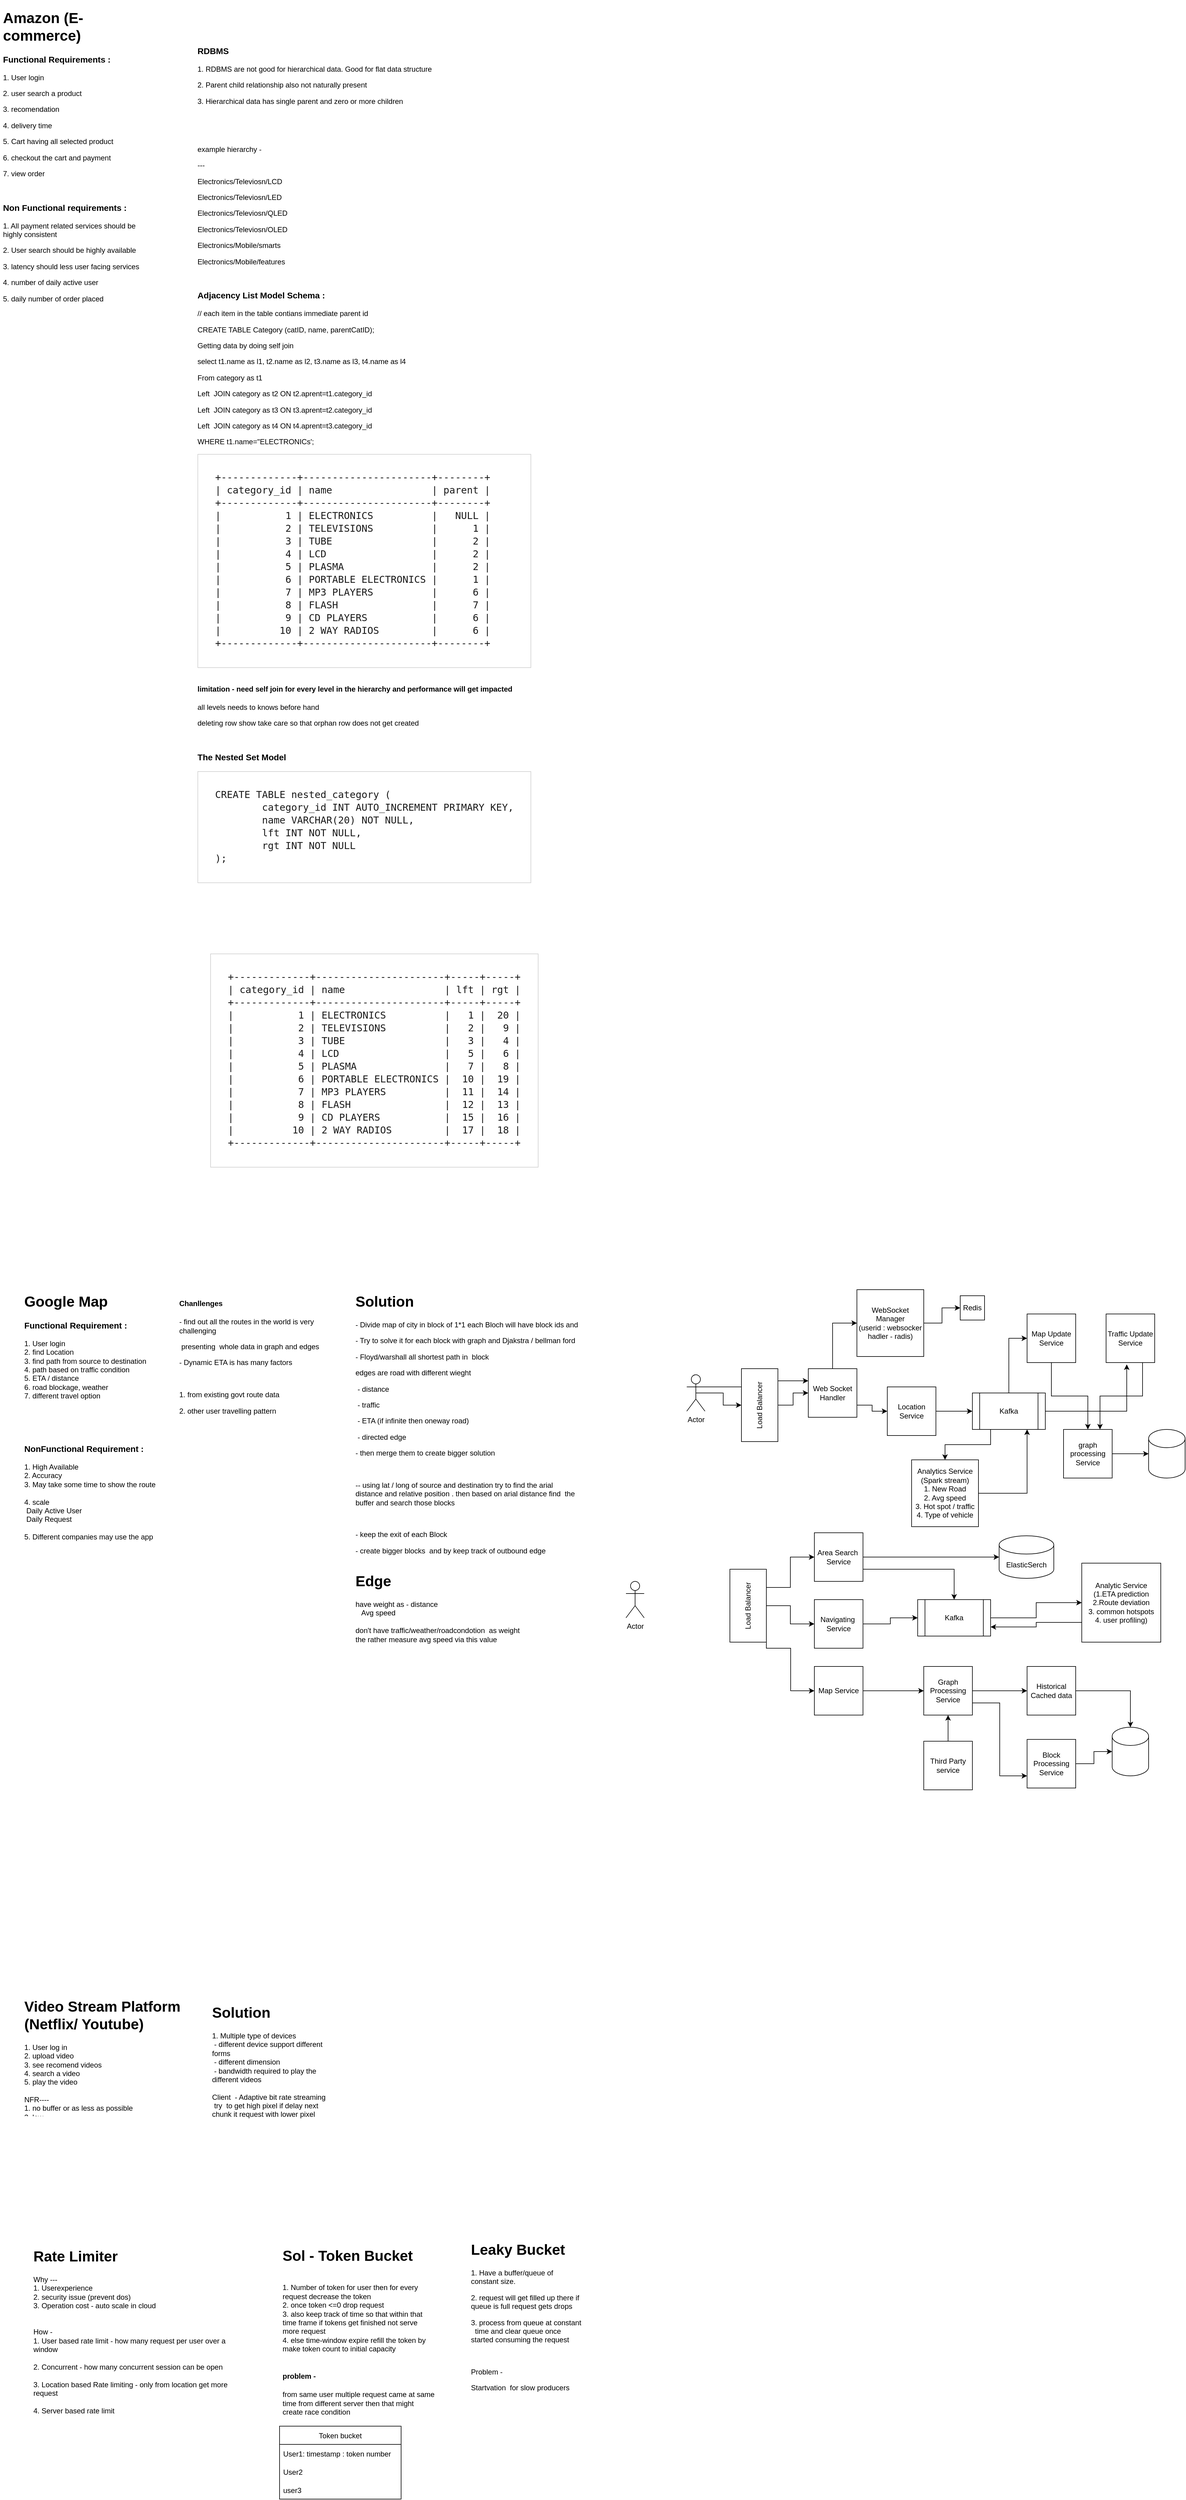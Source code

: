 <mxfile version="20.0.4" type="github">
  <diagram id="w3xWAHxM6hMif5GmvVi4" name="Page-1">
    <mxGraphModel dx="1483" dy="608" grid="1" gridSize="10" guides="1" tooltips="1" connect="1" arrows="1" fold="1" page="1" pageScale="1" pageWidth="827" pageHeight="1169" math="0" shadow="0">
      <root>
        <mxCell id="0" />
        <mxCell id="1" parent="0" />
        <mxCell id="VY6cc99BuFBR4iTMat-C-2" value="&lt;h1&gt;Amazon (E-commerce)&lt;/h1&gt;&lt;h3&gt;Functional Requirements :&amp;nbsp;&lt;/h3&gt;&lt;p&gt;1. User login&lt;/p&gt;&lt;p&gt;2. user search a product&lt;/p&gt;&lt;p&gt;3. recomendation&amp;nbsp;&lt;/p&gt;&lt;p&gt;4. delivery time&lt;/p&gt;&lt;p&gt;5. Cart having all selected product&lt;/p&gt;&lt;p&gt;6. checkout the cart and payment&lt;/p&gt;&lt;p&gt;7. view order&lt;/p&gt;&lt;p&gt;&lt;br&gt;&lt;/p&gt;&lt;h3&gt;Non Functional requirements :&lt;/h3&gt;&lt;p&gt;1. All payment related services should be highly consistent&lt;/p&gt;&lt;p&gt;2. User search should be highly available&lt;/p&gt;&lt;p&gt;3. latency should less user facing services&lt;/p&gt;&lt;p&gt;4. number of daily active user&lt;/p&gt;&lt;p&gt;5. daily number of order placed&amp;nbsp;&lt;/p&gt;" style="text;html=1;strokeColor=none;fillColor=none;spacing=5;spacingTop=-20;whiteSpace=wrap;overflow=hidden;rounded=0;" parent="1" vertex="1">
          <mxGeometry x="10" y="28" width="260" height="492" as="geometry" />
        </mxCell>
        <mxCell id="Yt1-9T4JXmfCghfN-qr9-30" value="&lt;h3&gt;RDBMS&lt;/h3&gt;&lt;p&gt;1. RDBMS are not good for hierarchical data. Good for flat data structure&lt;/p&gt;&lt;p&gt;2. Parent child relationship also not naturally present&amp;nbsp;&lt;/p&gt;&lt;p&gt;3. Hierarchical data has single parent and zero or more children&lt;/p&gt;&lt;p&gt;&lt;br&gt;&lt;/p&gt;&lt;p&gt;&lt;br&gt;&lt;/p&gt;&lt;p&gt;example hierarchy -&lt;/p&gt;&lt;p&gt;---&lt;/p&gt;&lt;p&gt;&lt;span style=&quot;&quot;&gt;	Electronics/Televiosn/LCD&lt;/span&gt;&lt;br&gt;&lt;/p&gt;&lt;p&gt;&lt;span style=&quot;&quot;&gt;Electronics/Televiosn/LED&lt;/span&gt;&lt;span style=&quot;&quot;&gt;&lt;br&gt;&lt;/span&gt;&lt;/p&gt;&lt;p&gt;&lt;span style=&quot;&quot;&gt;Electronics/Televiosn/QLED&lt;/span&gt;&lt;span style=&quot;&quot;&gt;&lt;br&gt;&lt;/span&gt;&lt;/p&gt;&lt;p&gt;Electronics/Televiosn/OLED&lt;span style=&quot;&quot;&gt;&lt;br&gt;&lt;/span&gt;&lt;/p&gt;&lt;p&gt;Electronics/Mobile/smarts&lt;/p&gt;&lt;p&gt;Electronics/Mobile/features&lt;/p&gt;&lt;p&gt;&lt;br&gt;&lt;/p&gt;&lt;h3&gt;Adjacency List Model Schema :&amp;nbsp;&lt;/h3&gt;&lt;p&gt;// each item in the table contians immediate parent id&lt;/p&gt;&lt;p&gt;CREATE TABLE Category (catID, name, parentCatID);&lt;/p&gt;&lt;p&gt;Getting data by doing self join&lt;/p&gt;&lt;p&gt;select t1.name as l1, t2.name as l2, t3.name as l3, t4.name as l4&lt;/p&gt;&lt;p&gt;From category as t1&lt;/p&gt;&lt;p&gt;Left &amp;nbsp;JOIN category as t2 ON t2.aprent=t1.category_id&lt;/p&gt;&lt;p&gt;Left &amp;nbsp;JOIN category as t3 ON t3.aprent=t2.category_id&lt;br&gt;&lt;/p&gt;&lt;p&gt;Left &amp;nbsp;JOIN category as t4 ON t4.aprent=t3.category_id&lt;br&gt;&lt;/p&gt;&lt;p&gt;WHERE t1.name=&quot;ELECTRONICs&#39;;&lt;/p&gt;&lt;pre style=&quot;font-size: 16px; box-sizing: inherit; font-family: Inconsolata, monospace; border: 1px solid rgb(209, 209, 209); line-height: 1.312; margin-top: 0px; margin-bottom: 1.75em; max-width: 100%; overflow: auto; padding: 1.75em; overflow-wrap: break-word; color: rgb(26, 26, 26); font-variant-ligatures: normal; orphans: 2; widows: 2; background-color: rgb(255, 255, 255); text-decoration-thickness: initial;&quot; class=&quot;samplecode&quot;&gt;+-------------+----------------------+--------+&lt;br&gt;| category_id | name                 | parent |&lt;br&gt;+-------------+----------------------+--------+&lt;br&gt;|           1 | ELECTRONICS          |   NULL |&lt;br&gt;|           2 | TELEVISIONS          |      1 |&lt;br&gt;|           3 | TUBE                 |      2 |&lt;br&gt;|           4 | LCD                  |      2 |&lt;br&gt;|           5 | PLASMA               |      2 |&lt;br&gt;|           6 | PORTABLE ELECTRONICS |      1 |&lt;br&gt;|           7 | MP3 PLAYERS          |      6 |&lt;br&gt;|           8 | FLASH                |      7 |&lt;br&gt;|           9 | CD PLAYERS           |      6 |&lt;br&gt;|          10 | 2 WAY RADIOS         |      6 |&lt;br&gt;+-------------+----------------------+--------+&lt;/pre&gt;&lt;h4&gt;limitation - need self join for every level in the hierarchy and performance will get impacted&lt;/h4&gt;&lt;p&gt;all levels needs to knows before hand&lt;/p&gt;&lt;p&gt;deleting row show take care so that orphan row does not get created&lt;/p&gt;&lt;p&gt;&lt;br&gt;&lt;/p&gt;&lt;h3&gt;The Nested Set Model&amp;nbsp;&lt;/h3&gt;&lt;pre style=&quot;font-size: 16px; box-sizing: inherit; font-family: Inconsolata, monospace; border: 1px solid rgb(209, 209, 209); line-height: 1.312; margin-top: 0px; margin-bottom: 1.75em; max-width: 100%; overflow: auto; padding: 1.75em; overflow-wrap: break-word; color: rgb(26, 26, 26); font-variant-ligatures: normal; orphans: 2; widows: 2; background-color: rgb(255, 255, 255); text-decoration-thickness: initial;&quot; class=&quot;samplecode&quot;&gt;CREATE TABLE nested_category (&lt;br&gt;        category_id INT AUTO_INCREMENT PRIMARY KEY,&lt;br&gt;        name VARCHAR(20) NOT NULL,&lt;br&gt;        lft INT NOT NULL,&lt;br&gt;        rgt INT NOT NULL&lt;br&gt;);&lt;/pre&gt;&lt;p&gt;&lt;br&gt;&lt;/p&gt;&lt;p&gt;&lt;br&gt;&lt;/p&gt;&lt;p&gt;&lt;span style=&quot;&quot;&gt;&lt;br&gt;&lt;/span&gt;&lt;/p&gt;&lt;p&gt;&lt;span style=&quot;&quot;&gt;&lt;br&gt;&lt;/span&gt;&lt;/p&gt;" style="text;html=1;strokeColor=none;fillColor=none;spacing=5;spacingTop=-20;whiteSpace=wrap;overflow=hidden;rounded=0;" vertex="1" parent="1">
          <mxGeometry x="330" y="90" width="686" height="1850" as="geometry" />
        </mxCell>
        <mxCell id="Yt1-9T4JXmfCghfN-qr9-44" value="" style="shape=image;verticalLabelPosition=bottom;labelBackgroundColor=default;verticalAlign=top;aspect=fixed;imageAspect=0;image=http://mikehillyer.com/media//nested_numbered.png;" vertex="1" parent="1">
          <mxGeometry x="370" y="1450" width="520" height="157" as="geometry" />
        </mxCell>
        <mxCell id="Yt1-9T4JXmfCghfN-qr9-45" value="&lt;pre style=&quot;font-size: 16px; font-style: normal; font-variant-caps: normal; font-weight: 400; letter-spacing: normal; text-align: start; text-indent: 0px; text-transform: none; word-spacing: 0px; -webkit-text-stroke-width: 0px; text-decoration: none; box-sizing: inherit; font-family: Inconsolata, monospace; border: 1px solid rgb(209, 209, 209); line-height: 1.312; margin: 0px 0px 1.75em; max-width: 100%; overflow: auto; padding: 1.75em; overflow-wrap: break-word; color: rgb(26, 26, 26); font-variant-ligatures: normal; orphans: 2; widows: 2; background-color: rgb(255, 255, 255); text-decoration-thickness: initial;&quot; class=&quot;samplecode&quot;&gt;+-------------+----------------------+-----+-----+&#xa;| category_id | name                 | lft | rgt |&#xa;+-------------+----------------------+-----+-----+&#xa;|           1 | ELECTRONICS          |   1 |  20 |&#xa;|           2 | TELEVISIONS          |   2 |   9 |&#xa;|           3 | TUBE                 |   3 |   4 |&#xa;|           4 | LCD                  |   5 |   6 |&#xa;|           5 | PLASMA               |   7 |   8 |&#xa;|           6 | PORTABLE ELECTRONICS |  10 |  19 |&#xa;|           7 | MP3 PLAYERS          |  11 |  14 |&#xa;|           8 | FLASH                |  12 |  13 |&#xa;|           9 | CD PLAYERS           |  15 |  16 |&#xa;|          10 | 2 WAY RADIOS         |  17 |  18 |&#xa;+-------------+----------------------+-----+-----+&lt;/pre&gt;" style="text;whiteSpace=wrap;html=1;" vertex="1" parent="1">
          <mxGeometry x="354" y="1580" width="560" height="420" as="geometry" />
        </mxCell>
        <mxCell id="Yt1-9T4JXmfCghfN-qr9-46" value="&lt;h1&gt;Google Map&lt;/h1&gt;&lt;h3&gt;Functional Requirement :&amp;nbsp;&lt;/h3&gt;&lt;div&gt;1. User login&lt;/div&gt;&lt;div&gt;2. find Location&lt;/div&gt;&lt;div&gt;3. find path from source to destination&lt;/div&gt;&lt;div&gt;4. path based on traffic condition&lt;/div&gt;&lt;div&gt;5. ETA / distance&lt;/div&gt;&lt;div&gt;6. road blockage, weather&lt;/div&gt;&lt;div&gt;7. different travel option&lt;/div&gt;&lt;div&gt;&lt;br&gt;&lt;/div&gt;&lt;div&gt;&lt;br&gt;&lt;/div&gt;&lt;div&gt;&lt;br&gt;&lt;/div&gt;&lt;div&gt;&lt;br&gt;&lt;/div&gt;&lt;h3&gt;NonFunctional Requirement :&amp;nbsp;&lt;/h3&gt;&lt;div&gt;1. High Available&lt;/div&gt;&lt;div&gt;2. Accuracy&amp;nbsp;&lt;/div&gt;&lt;div&gt;3. May take some time to show the route&lt;/div&gt;&lt;div&gt;&lt;br&gt;&lt;/div&gt;&lt;div&gt;4. scale&lt;/div&gt;&lt;div&gt;	&lt;span style=&quot;white-space: pre;&quot;&gt;&lt;span style=&quot;white-space: pre;&quot;&gt;	&lt;/span&gt;Daily&lt;/span&gt;&amp;nbsp;Active User&lt;br&gt;&lt;/div&gt;&lt;div&gt;&lt;span style=&quot;white-space: pre;&quot;&gt;&lt;span style=&quot;white-space: pre;&quot;&gt;	&lt;/span&gt;Daily Request&lt;/span&gt;&lt;/div&gt;&lt;div&gt;&lt;span style=&quot;white-space: pre;&quot;&gt;&lt;br&gt;&lt;/span&gt;&lt;/div&gt;&lt;div&gt;&lt;span style=&quot;white-space: pre;&quot;&gt;5. Different companies may use the app&lt;/span&gt;&lt;/div&gt;&lt;div&gt;&lt;span style=&quot;white-space: pre;&quot;&gt;&lt;br&gt;&lt;/span&gt;&lt;/div&gt;&lt;div&gt;&lt;br&gt;&lt;/div&gt;&lt;div&gt;&lt;br&gt;&lt;/div&gt;" style="text;html=1;strokeColor=none;fillColor=none;spacing=5;spacingTop=-20;whiteSpace=wrap;overflow=hidden;rounded=0;" vertex="1" parent="1">
          <mxGeometry x="45" y="2140" width="235" height="500" as="geometry" />
        </mxCell>
        <mxCell id="Yt1-9T4JXmfCghfN-qr9-47" value="&lt;h4&gt;Chanllenges&lt;/h4&gt;&lt;p&gt;- find out all the routes in the world is very challenging&lt;/p&gt;&lt;p&gt;&amp;nbsp;presenting &amp;nbsp;whole data in graph and edges&lt;/p&gt;&lt;p&gt;- Dynamic ETA is has many factors&lt;/p&gt;&lt;p&gt;&lt;br&gt;&lt;/p&gt;&lt;p&gt;1. from existing govt route data&lt;/p&gt;&lt;p&gt;2. other user travelling pattern&lt;/p&gt;" style="text;html=1;strokeColor=none;fillColor=none;spacing=5;spacingTop=-20;whiteSpace=wrap;overflow=hidden;rounded=0;" vertex="1" parent="1">
          <mxGeometry x="300" y="2150" width="240" height="230" as="geometry" />
        </mxCell>
        <mxCell id="Yt1-9T4JXmfCghfN-qr9-48" value="&lt;h1&gt;Solution&amp;nbsp;&lt;/h1&gt;&lt;p&gt;- Divide map of city in block of 1*1 each Bloch will have block ids and&amp;nbsp;&lt;/p&gt;&lt;p&gt;- Try to solve it for each block with graph and Djakstra / bellman ford&lt;/p&gt;&lt;p&gt;- Floyd/warshall all shortest path in &amp;nbsp;block&amp;nbsp;&lt;/p&gt;&lt;p&gt;edges are road with different wieght&lt;/p&gt;&lt;p&gt;&lt;span style=&quot;white-space: pre;&quot;&gt;	- distance&lt;/span&gt;&lt;br&gt;&lt;/p&gt;&lt;p&gt;&lt;span style=&quot;white-space: pre;&quot;&gt;&lt;span style=&quot;white-space: pre;&quot;&gt;&lt;span style=&quot;white-space: pre;&quot;&gt;	- traffic&lt;/span&gt;&lt;/span&gt;&lt;/span&gt;&lt;/p&gt;&lt;p&gt;&lt;span style=&quot;white-space: pre;&quot;&gt;	- ETA (if infinite then oneway road)&lt;/span&gt;&lt;/p&gt;&lt;p&gt;&lt;span style=&quot;white-space: pre;&quot;&gt;&lt;span style=&quot;white-space: pre;&quot;&gt;	- directed edge&lt;/span&gt;	&lt;/span&gt;&lt;span style=&quot;white-space: pre;&quot;&gt;	&lt;/span&gt;&lt;/p&gt;&lt;p&gt;- then merge them to create bigger solution&amp;nbsp;&lt;/p&gt;&lt;p&gt;&lt;br&gt;&lt;/p&gt;&lt;p&gt;-- using lat / long of source and destination try to find the arial distance and relative position . then based on arial distance find &amp;nbsp;the buffer and search those blocks&lt;/p&gt;&lt;p&gt;&lt;br&gt;&lt;/p&gt;&lt;p&gt;- keep the exit of each Block&lt;/p&gt;&lt;p&gt;- create bigger blocks &amp;nbsp;and by keep track of outbound edge&lt;/p&gt;&lt;p&gt;&lt;br&gt;&lt;/p&gt;&lt;p&gt;&lt;br&gt;&lt;/p&gt;&lt;p&gt;&lt;br&gt;&lt;/p&gt;" style="text;html=1;strokeColor=none;fillColor=none;spacing=5;spacingTop=-20;whiteSpace=wrap;overflow=hidden;rounded=0;" vertex="1" parent="1">
          <mxGeometry x="590" y="2140" width="380" height="500" as="geometry" />
        </mxCell>
        <mxCell id="Yt1-9T4JXmfCghfN-qr9-56" value="&lt;h1&gt;Edge&lt;/h1&gt;&lt;div&gt;have weight as - distance&lt;/div&gt;&lt;div&gt;&lt;span style=&quot;white-space: pre;&quot;&gt;	&lt;span style=&quot;white-space: pre;&quot;&gt;	&lt;span style=&quot;white-space: pre;&quot;&gt;	Avg speed&lt;/span&gt;&lt;/span&gt;&lt;/span&gt;&lt;br&gt;&lt;/div&gt;&lt;div&gt;&lt;span style=&quot;white-space: pre;&quot;&gt;&lt;span style=&quot;white-space: pre;&quot;&gt;&lt;span style=&quot;white-space: pre;&quot;&gt;&lt;br&gt;&lt;/span&gt;&lt;/span&gt;&lt;/span&gt;&lt;/div&gt;&lt;div&gt;&lt;span style=&quot;white-space: pre;&quot;&gt;don&#39;t have traffic/weather/roadcondotion  as weight&amp;nbsp;&lt;/span&gt;&lt;/div&gt;&lt;div&gt;&lt;span style=&quot;white-space: pre;&quot;&gt;the rather measure avg speed via this value&lt;/span&gt;&lt;/div&gt;&lt;div&gt;&lt;span style=&quot;white-space: pre;&quot;&gt;&lt;br&gt;&lt;/span&gt;&lt;/div&gt;&lt;div&gt;&lt;span style=&quot;white-space: pre;&quot;&gt;&lt;br&gt;&lt;/span&gt;&lt;/div&gt;" style="text;html=1;strokeColor=none;fillColor=none;spacing=5;spacingTop=-20;whiteSpace=wrap;overflow=hidden;rounded=0;" vertex="1" parent="1">
          <mxGeometry x="590" y="2600" width="310" height="160" as="geometry" />
        </mxCell>
        <mxCell id="Yt1-9T4JXmfCghfN-qr9-60" style="edgeStyle=orthogonalEdgeStyle;rounded=0;orthogonalLoop=1;jettySize=auto;html=1;exitX=0.5;exitY=0.5;exitDx=0;exitDy=0;exitPerimeter=0;" edge="1" parent="1" source="Yt1-9T4JXmfCghfN-qr9-57" target="Yt1-9T4JXmfCghfN-qr9-58">
          <mxGeometry relative="1" as="geometry" />
        </mxCell>
        <mxCell id="Yt1-9T4JXmfCghfN-qr9-62" style="edgeStyle=orthogonalEdgeStyle;rounded=0;orthogonalLoop=1;jettySize=auto;html=1;exitX=1;exitY=0.333;exitDx=0;exitDy=0;exitPerimeter=0;entryX=0;entryY=0.25;entryDx=0;entryDy=0;" edge="1" parent="1" source="Yt1-9T4JXmfCghfN-qr9-57" target="Yt1-9T4JXmfCghfN-qr9-59">
          <mxGeometry relative="1" as="geometry" />
        </mxCell>
        <mxCell id="Yt1-9T4JXmfCghfN-qr9-57" value="Actor" style="shape=umlActor;verticalLabelPosition=bottom;verticalAlign=top;html=1;outlineConnect=0;" vertex="1" parent="1">
          <mxGeometry x="1140" y="2280" width="30" height="60" as="geometry" />
        </mxCell>
        <mxCell id="Yt1-9T4JXmfCghfN-qr9-61" style="edgeStyle=orthogonalEdgeStyle;rounded=0;orthogonalLoop=1;jettySize=auto;html=1;exitX=0.5;exitY=1;exitDx=0;exitDy=0;" edge="1" parent="1" source="Yt1-9T4JXmfCghfN-qr9-58" target="Yt1-9T4JXmfCghfN-qr9-59">
          <mxGeometry relative="1" as="geometry" />
        </mxCell>
        <mxCell id="Yt1-9T4JXmfCghfN-qr9-58" value="Load Balancer" style="rounded=0;whiteSpace=wrap;html=1;rotation=-90;" vertex="1" parent="1">
          <mxGeometry x="1200" y="2300" width="120" height="60" as="geometry" />
        </mxCell>
        <mxCell id="Yt1-9T4JXmfCghfN-qr9-65" style="edgeStyle=orthogonalEdgeStyle;rounded=0;orthogonalLoop=1;jettySize=auto;html=1;exitX=0.5;exitY=0;exitDx=0;exitDy=0;entryX=0;entryY=0.5;entryDx=0;entryDy=0;" edge="1" parent="1" source="Yt1-9T4JXmfCghfN-qr9-59" target="Yt1-9T4JXmfCghfN-qr9-63">
          <mxGeometry relative="1" as="geometry" />
        </mxCell>
        <mxCell id="Yt1-9T4JXmfCghfN-qr9-67" style="edgeStyle=orthogonalEdgeStyle;rounded=0;orthogonalLoop=1;jettySize=auto;html=1;exitX=1;exitY=0.75;exitDx=0;exitDy=0;entryX=0;entryY=0.5;entryDx=0;entryDy=0;" edge="1" parent="1" source="Yt1-9T4JXmfCghfN-qr9-59" target="Yt1-9T4JXmfCghfN-qr9-66">
          <mxGeometry relative="1" as="geometry" />
        </mxCell>
        <mxCell id="Yt1-9T4JXmfCghfN-qr9-59" value="Web Socket Handler" style="whiteSpace=wrap;html=1;aspect=fixed;" vertex="1" parent="1">
          <mxGeometry x="1340" y="2270" width="80" height="80" as="geometry" />
        </mxCell>
        <mxCell id="Yt1-9T4JXmfCghfN-qr9-81" style="edgeStyle=orthogonalEdgeStyle;rounded=0;orthogonalLoop=1;jettySize=auto;html=1;exitX=1;exitY=0.5;exitDx=0;exitDy=0;entryX=0;entryY=0.5;entryDx=0;entryDy=0;" edge="1" parent="1" source="Yt1-9T4JXmfCghfN-qr9-63" target="Yt1-9T4JXmfCghfN-qr9-70">
          <mxGeometry relative="1" as="geometry" />
        </mxCell>
        <mxCell id="Yt1-9T4JXmfCghfN-qr9-63" value="WebSocket&lt;br&gt;Manager&lt;br&gt;(userid : websocker hadler - radis)" style="whiteSpace=wrap;html=1;aspect=fixed;" vertex="1" parent="1">
          <mxGeometry x="1420" y="2140" width="110" height="110" as="geometry" />
        </mxCell>
        <mxCell id="Yt1-9T4JXmfCghfN-qr9-69" style="edgeStyle=orthogonalEdgeStyle;rounded=0;orthogonalLoop=1;jettySize=auto;html=1;exitX=1;exitY=0.5;exitDx=0;exitDy=0;entryX=0;entryY=0.5;entryDx=0;entryDy=0;" edge="1" parent="1" source="Yt1-9T4JXmfCghfN-qr9-66" target="Yt1-9T4JXmfCghfN-qr9-68">
          <mxGeometry relative="1" as="geometry" />
        </mxCell>
        <mxCell id="Yt1-9T4JXmfCghfN-qr9-66" value="Location Service" style="whiteSpace=wrap;html=1;aspect=fixed;" vertex="1" parent="1">
          <mxGeometry x="1470" y="2300" width="80" height="80" as="geometry" />
        </mxCell>
        <mxCell id="Yt1-9T4JXmfCghfN-qr9-73" style="edgeStyle=orthogonalEdgeStyle;rounded=0;orthogonalLoop=1;jettySize=auto;html=1;exitX=0.5;exitY=0;exitDx=0;exitDy=0;entryX=0;entryY=0.5;entryDx=0;entryDy=0;" edge="1" parent="1" source="Yt1-9T4JXmfCghfN-qr9-68" target="Yt1-9T4JXmfCghfN-qr9-71">
          <mxGeometry relative="1" as="geometry" />
        </mxCell>
        <mxCell id="Yt1-9T4JXmfCghfN-qr9-74" style="edgeStyle=orthogonalEdgeStyle;rounded=0;orthogonalLoop=1;jettySize=auto;html=1;exitX=1;exitY=0.5;exitDx=0;exitDy=0;entryX=0.425;entryY=1.038;entryDx=0;entryDy=0;entryPerimeter=0;" edge="1" parent="1" source="Yt1-9T4JXmfCghfN-qr9-68" target="Yt1-9T4JXmfCghfN-qr9-72">
          <mxGeometry relative="1" as="geometry" />
        </mxCell>
        <mxCell id="Yt1-9T4JXmfCghfN-qr9-82" style="edgeStyle=orthogonalEdgeStyle;rounded=0;orthogonalLoop=1;jettySize=auto;html=1;exitX=0.25;exitY=1;exitDx=0;exitDy=0;entryX=0.5;entryY=0;entryDx=0;entryDy=0;" edge="1" parent="1" source="Yt1-9T4JXmfCghfN-qr9-68" target="Yt1-9T4JXmfCghfN-qr9-80">
          <mxGeometry relative="1" as="geometry" />
        </mxCell>
        <mxCell id="Yt1-9T4JXmfCghfN-qr9-68" value="Kafka" style="shape=process;whiteSpace=wrap;html=1;backgroundOutline=1;" vertex="1" parent="1">
          <mxGeometry x="1610" y="2310" width="120" height="60" as="geometry" />
        </mxCell>
        <mxCell id="Yt1-9T4JXmfCghfN-qr9-70" value="Redis" style="whiteSpace=wrap;html=1;aspect=fixed;" vertex="1" parent="1">
          <mxGeometry x="1590" y="2150" width="40" height="40" as="geometry" />
        </mxCell>
        <mxCell id="Yt1-9T4JXmfCghfN-qr9-76" style="edgeStyle=orthogonalEdgeStyle;rounded=0;orthogonalLoop=1;jettySize=auto;html=1;exitX=0.5;exitY=1;exitDx=0;exitDy=0;entryX=0.5;entryY=0;entryDx=0;entryDy=0;" edge="1" parent="1" source="Yt1-9T4JXmfCghfN-qr9-71" target="Yt1-9T4JXmfCghfN-qr9-75">
          <mxGeometry relative="1" as="geometry" />
        </mxCell>
        <mxCell id="Yt1-9T4JXmfCghfN-qr9-71" value="Map Update Service" style="whiteSpace=wrap;html=1;aspect=fixed;" vertex="1" parent="1">
          <mxGeometry x="1700" y="2180" width="80" height="80" as="geometry" />
        </mxCell>
        <mxCell id="Yt1-9T4JXmfCghfN-qr9-77" style="edgeStyle=orthogonalEdgeStyle;rounded=0;orthogonalLoop=1;jettySize=auto;html=1;exitX=0.75;exitY=1;exitDx=0;exitDy=0;entryX=0.75;entryY=0;entryDx=0;entryDy=0;" edge="1" parent="1" source="Yt1-9T4JXmfCghfN-qr9-72" target="Yt1-9T4JXmfCghfN-qr9-75">
          <mxGeometry relative="1" as="geometry" />
        </mxCell>
        <mxCell id="Yt1-9T4JXmfCghfN-qr9-72" value="Traffic Update Service" style="whiteSpace=wrap;html=1;aspect=fixed;" vertex="1" parent="1">
          <mxGeometry x="1830" y="2180" width="80" height="80" as="geometry" />
        </mxCell>
        <mxCell id="Yt1-9T4JXmfCghfN-qr9-79" style="edgeStyle=orthogonalEdgeStyle;rounded=0;orthogonalLoop=1;jettySize=auto;html=1;exitX=1;exitY=0.5;exitDx=0;exitDy=0;entryX=0;entryY=0.5;entryDx=0;entryDy=0;entryPerimeter=0;" edge="1" parent="1" source="Yt1-9T4JXmfCghfN-qr9-75" target="Yt1-9T4JXmfCghfN-qr9-78">
          <mxGeometry relative="1" as="geometry" />
        </mxCell>
        <mxCell id="Yt1-9T4JXmfCghfN-qr9-75" value="graph processing Service" style="whiteSpace=wrap;html=1;aspect=fixed;" vertex="1" parent="1">
          <mxGeometry x="1760" y="2370" width="80" height="80" as="geometry" />
        </mxCell>
        <mxCell id="Yt1-9T4JXmfCghfN-qr9-78" value="" style="shape=cylinder3;whiteSpace=wrap;html=1;boundedLbl=1;backgroundOutline=1;size=15;" vertex="1" parent="1">
          <mxGeometry x="1900" y="2370" width="60" height="80" as="geometry" />
        </mxCell>
        <mxCell id="Yt1-9T4JXmfCghfN-qr9-83" style="edgeStyle=orthogonalEdgeStyle;rounded=0;orthogonalLoop=1;jettySize=auto;html=1;exitX=1;exitY=0.5;exitDx=0;exitDy=0;entryX=0.75;entryY=1;entryDx=0;entryDy=0;" edge="1" parent="1" source="Yt1-9T4JXmfCghfN-qr9-80" target="Yt1-9T4JXmfCghfN-qr9-68">
          <mxGeometry relative="1" as="geometry" />
        </mxCell>
        <mxCell id="Yt1-9T4JXmfCghfN-qr9-80" value="Analytics Service (Spark stream)&lt;br&gt;1. New Road&lt;br&gt;2. Avg speed&lt;br&gt;3. Hot spot / traffic&lt;br&gt;4. Type of vehicle" style="whiteSpace=wrap;html=1;aspect=fixed;" vertex="1" parent="1">
          <mxGeometry x="1510" y="2420" width="110" height="110" as="geometry" />
        </mxCell>
        <mxCell id="Yt1-9T4JXmfCghfN-qr9-90" style="edgeStyle=orthogonalEdgeStyle;rounded=0;orthogonalLoop=1;jettySize=auto;html=1;exitX=1;exitY=0.5;exitDx=0;exitDy=0;entryX=0;entryY=0.5;entryDx=0;entryDy=0;entryPerimeter=0;" edge="1" parent="1" source="Yt1-9T4JXmfCghfN-qr9-84" target="Yt1-9T4JXmfCghfN-qr9-89">
          <mxGeometry relative="1" as="geometry" />
        </mxCell>
        <mxCell id="Yt1-9T4JXmfCghfN-qr9-104" style="edgeStyle=orthogonalEdgeStyle;rounded=0;orthogonalLoop=1;jettySize=auto;html=1;exitX=1;exitY=0.75;exitDx=0;exitDy=0;" edge="1" parent="1" source="Yt1-9T4JXmfCghfN-qr9-84" target="Yt1-9T4JXmfCghfN-qr9-87">
          <mxGeometry relative="1" as="geometry" />
        </mxCell>
        <mxCell id="Yt1-9T4JXmfCghfN-qr9-84" value="Area Search&amp;nbsp;&lt;br&gt;Service" style="whiteSpace=wrap;html=1;aspect=fixed;" vertex="1" parent="1">
          <mxGeometry x="1350" y="2540" width="80" height="80" as="geometry" />
        </mxCell>
        <mxCell id="Yt1-9T4JXmfCghfN-qr9-88" style="edgeStyle=orthogonalEdgeStyle;rounded=0;orthogonalLoop=1;jettySize=auto;html=1;exitX=1;exitY=0.5;exitDx=0;exitDy=0;entryX=0;entryY=0.5;entryDx=0;entryDy=0;" edge="1" parent="1" source="Yt1-9T4JXmfCghfN-qr9-85" target="Yt1-9T4JXmfCghfN-qr9-87">
          <mxGeometry relative="1" as="geometry" />
        </mxCell>
        <mxCell id="Yt1-9T4JXmfCghfN-qr9-85" value="Navigating&amp;nbsp;&lt;br&gt;Service" style="whiteSpace=wrap;html=1;aspect=fixed;" vertex="1" parent="1">
          <mxGeometry x="1350" y="2650" width="80" height="80" as="geometry" />
        </mxCell>
        <mxCell id="Yt1-9T4JXmfCghfN-qr9-93" style="edgeStyle=orthogonalEdgeStyle;rounded=0;orthogonalLoop=1;jettySize=auto;html=1;exitX=1;exitY=0.5;exitDx=0;exitDy=0;" edge="1" parent="1" source="Yt1-9T4JXmfCghfN-qr9-86" target="Yt1-9T4JXmfCghfN-qr9-92">
          <mxGeometry relative="1" as="geometry" />
        </mxCell>
        <mxCell id="Yt1-9T4JXmfCghfN-qr9-86" value="Map Service" style="whiteSpace=wrap;html=1;aspect=fixed;" vertex="1" parent="1">
          <mxGeometry x="1350" y="2760" width="80" height="80" as="geometry" />
        </mxCell>
        <mxCell id="Yt1-9T4JXmfCghfN-qr9-105" style="edgeStyle=orthogonalEdgeStyle;rounded=0;orthogonalLoop=1;jettySize=auto;html=1;exitX=1;exitY=0.5;exitDx=0;exitDy=0;" edge="1" parent="1" source="Yt1-9T4JXmfCghfN-qr9-87" target="Yt1-9T4JXmfCghfN-qr9-106">
          <mxGeometry relative="1" as="geometry">
            <mxPoint x="1830" y="2680" as="targetPoint" />
          </mxGeometry>
        </mxCell>
        <mxCell id="Yt1-9T4JXmfCghfN-qr9-87" value="Kafka" style="shape=process;whiteSpace=wrap;html=1;backgroundOutline=1;" vertex="1" parent="1">
          <mxGeometry x="1520" y="2650" width="120" height="60" as="geometry" />
        </mxCell>
        <mxCell id="Yt1-9T4JXmfCghfN-qr9-89" value="ElasticSerch" style="shape=cylinder3;whiteSpace=wrap;html=1;boundedLbl=1;backgroundOutline=1;size=15;" vertex="1" parent="1">
          <mxGeometry x="1654" y="2545" width="90" height="70" as="geometry" />
        </mxCell>
        <mxCell id="Yt1-9T4JXmfCghfN-qr9-101" style="edgeStyle=orthogonalEdgeStyle;rounded=0;orthogonalLoop=1;jettySize=auto;html=1;exitX=0.75;exitY=1;exitDx=0;exitDy=0;entryX=0;entryY=0.5;entryDx=0;entryDy=0;" edge="1" parent="1" source="Yt1-9T4JXmfCghfN-qr9-91" target="Yt1-9T4JXmfCghfN-qr9-84">
          <mxGeometry relative="1" as="geometry" />
        </mxCell>
        <mxCell id="Yt1-9T4JXmfCghfN-qr9-102" style="edgeStyle=orthogonalEdgeStyle;rounded=0;orthogonalLoop=1;jettySize=auto;html=1;exitX=0.5;exitY=1;exitDx=0;exitDy=0;entryX=0;entryY=0.5;entryDx=0;entryDy=0;" edge="1" parent="1" source="Yt1-9T4JXmfCghfN-qr9-91" target="Yt1-9T4JXmfCghfN-qr9-85">
          <mxGeometry relative="1" as="geometry" />
        </mxCell>
        <mxCell id="Yt1-9T4JXmfCghfN-qr9-103" style="edgeStyle=orthogonalEdgeStyle;rounded=0;orthogonalLoop=1;jettySize=auto;html=1;exitX=0.25;exitY=1;exitDx=0;exitDy=0;entryX=0;entryY=0.5;entryDx=0;entryDy=0;" edge="1" parent="1" source="Yt1-9T4JXmfCghfN-qr9-91" target="Yt1-9T4JXmfCghfN-qr9-86">
          <mxGeometry relative="1" as="geometry">
            <Array as="points">
              <mxPoint x="1271" y="2730" />
              <mxPoint x="1311" y="2730" />
              <mxPoint x="1311" y="2800" />
            </Array>
          </mxGeometry>
        </mxCell>
        <mxCell id="Yt1-9T4JXmfCghfN-qr9-91" value="Load Balancer" style="rounded=0;whiteSpace=wrap;html=1;rotation=-90;" vertex="1" parent="1">
          <mxGeometry x="1181" y="2630" width="120" height="60" as="geometry" />
        </mxCell>
        <mxCell id="Yt1-9T4JXmfCghfN-qr9-97" style="edgeStyle=orthogonalEdgeStyle;rounded=0;orthogonalLoop=1;jettySize=auto;html=1;exitX=1;exitY=0.5;exitDx=0;exitDy=0;entryX=0;entryY=0.5;entryDx=0;entryDy=0;" edge="1" parent="1" source="Yt1-9T4JXmfCghfN-qr9-92" target="Yt1-9T4JXmfCghfN-qr9-95">
          <mxGeometry relative="1" as="geometry" />
        </mxCell>
        <mxCell id="Yt1-9T4JXmfCghfN-qr9-98" style="edgeStyle=orthogonalEdgeStyle;rounded=0;orthogonalLoop=1;jettySize=auto;html=1;exitX=1;exitY=0.75;exitDx=0;exitDy=0;entryX=0;entryY=0.75;entryDx=0;entryDy=0;" edge="1" parent="1" source="Yt1-9T4JXmfCghfN-qr9-92" target="Yt1-9T4JXmfCghfN-qr9-96">
          <mxGeometry relative="1" as="geometry" />
        </mxCell>
        <mxCell id="Yt1-9T4JXmfCghfN-qr9-92" value="Graph Processing Service" style="whiteSpace=wrap;html=1;aspect=fixed;" vertex="1" parent="1">
          <mxGeometry x="1530" y="2760" width="80" height="80" as="geometry" />
        </mxCell>
        <mxCell id="Yt1-9T4JXmfCghfN-qr9-99" style="edgeStyle=orthogonalEdgeStyle;rounded=0;orthogonalLoop=1;jettySize=auto;html=1;exitX=0.5;exitY=0;exitDx=0;exitDy=0;entryX=0.5;entryY=1;entryDx=0;entryDy=0;" edge="1" parent="1" source="Yt1-9T4JXmfCghfN-qr9-94" target="Yt1-9T4JXmfCghfN-qr9-92">
          <mxGeometry relative="1" as="geometry" />
        </mxCell>
        <mxCell id="Yt1-9T4JXmfCghfN-qr9-94" value="Third Party service" style="whiteSpace=wrap;html=1;aspect=fixed;" vertex="1" parent="1">
          <mxGeometry x="1530" y="2883" width="80" height="80" as="geometry" />
        </mxCell>
        <mxCell id="Yt1-9T4JXmfCghfN-qr9-108" style="edgeStyle=orthogonalEdgeStyle;rounded=0;orthogonalLoop=1;jettySize=auto;html=1;exitX=1;exitY=0.5;exitDx=0;exitDy=0;entryX=0.5;entryY=0;entryDx=0;entryDy=0;entryPerimeter=0;" edge="1" parent="1" source="Yt1-9T4JXmfCghfN-qr9-95" target="Yt1-9T4JXmfCghfN-qr9-100">
          <mxGeometry relative="1" as="geometry" />
        </mxCell>
        <mxCell id="Yt1-9T4JXmfCghfN-qr9-95" value="Historical Cached data" style="whiteSpace=wrap;html=1;aspect=fixed;" vertex="1" parent="1">
          <mxGeometry x="1700" y="2760" width="80" height="80" as="geometry" />
        </mxCell>
        <mxCell id="Yt1-9T4JXmfCghfN-qr9-107" style="edgeStyle=orthogonalEdgeStyle;rounded=0;orthogonalLoop=1;jettySize=auto;html=1;exitX=1;exitY=0.5;exitDx=0;exitDy=0;" edge="1" parent="1" source="Yt1-9T4JXmfCghfN-qr9-96" target="Yt1-9T4JXmfCghfN-qr9-100">
          <mxGeometry relative="1" as="geometry" />
        </mxCell>
        <mxCell id="Yt1-9T4JXmfCghfN-qr9-96" value="Block Processing Service" style="whiteSpace=wrap;html=1;aspect=fixed;" vertex="1" parent="1">
          <mxGeometry x="1700" y="2880" width="80" height="80" as="geometry" />
        </mxCell>
        <mxCell id="Yt1-9T4JXmfCghfN-qr9-100" value="" style="shape=cylinder3;whiteSpace=wrap;html=1;boundedLbl=1;backgroundOutline=1;size=15;" vertex="1" parent="1">
          <mxGeometry x="1840" y="2860" width="60" height="80" as="geometry" />
        </mxCell>
        <mxCell id="Yt1-9T4JXmfCghfN-qr9-109" style="edgeStyle=orthogonalEdgeStyle;rounded=0;orthogonalLoop=1;jettySize=auto;html=1;exitX=0;exitY=0.75;exitDx=0;exitDy=0;entryX=1;entryY=0.75;entryDx=0;entryDy=0;" edge="1" parent="1" source="Yt1-9T4JXmfCghfN-qr9-106" target="Yt1-9T4JXmfCghfN-qr9-87">
          <mxGeometry relative="1" as="geometry" />
        </mxCell>
        <mxCell id="Yt1-9T4JXmfCghfN-qr9-106" value="Analytic Service&lt;br&gt;(1.ETA prediction&lt;br&gt;2.Route deviation&lt;br&gt;3. common hotspots&lt;br&gt;4. user profiling)" style="whiteSpace=wrap;html=1;aspect=fixed;" vertex="1" parent="1">
          <mxGeometry x="1790" y="2590" width="130" height="130" as="geometry" />
        </mxCell>
        <mxCell id="Yt1-9T4JXmfCghfN-qr9-110" value="Actor" style="shape=umlActor;verticalLabelPosition=bottom;verticalAlign=top;html=1;outlineConnect=0;" vertex="1" parent="1">
          <mxGeometry x="1040" y="2620" width="30" height="60" as="geometry" />
        </mxCell>
        <mxCell id="Yt1-9T4JXmfCghfN-qr9-111" value="&lt;h1&gt;Video Stream Platform (Netflix/ Youtube)&lt;/h1&gt;&lt;div&gt;1. User log in&lt;/div&gt;&lt;div&gt;2. upload video&lt;/div&gt;&lt;div&gt;3. see recomend videos&lt;/div&gt;&lt;div&gt;4. search a video&lt;/div&gt;&lt;div&gt;5. play the video&lt;/div&gt;&lt;div&gt;&lt;br&gt;&lt;/div&gt;&lt;div&gt;NFR----&lt;/div&gt;&lt;div&gt;1. no buffer or as less as possible&lt;/div&gt;&lt;div&gt;2. low&amp;nbsp;&lt;/div&gt;&lt;div&gt;&amp;nbsp;&lt;/div&gt;&lt;div&gt;&lt;br&gt;&lt;/div&gt;&lt;div&gt;&lt;br&gt;&lt;/div&gt;" style="text;html=1;strokeColor=none;fillColor=none;spacing=5;spacingTop=-20;whiteSpace=wrap;overflow=hidden;rounded=0;" vertex="1" parent="1">
          <mxGeometry x="45" y="3300" width="325" height="200" as="geometry" />
        </mxCell>
        <mxCell id="Yt1-9T4JXmfCghfN-qr9-112" value="&lt;h1&gt;Solution&lt;/h1&gt;&lt;div&gt;1. Multiple type of devices&lt;/div&gt;&lt;div&gt;&amp;nbsp;- different device support different forms&lt;/div&gt;&lt;div&gt;&lt;span style=&quot;white-space: pre;&quot;&gt;	- different&lt;/span&gt;&amp;nbsp;dimension&lt;/div&gt;&lt;div&gt;&amp;nbsp;- bandwidth required to play the different videos&lt;/div&gt;&lt;div&gt;&lt;br&gt;&lt;/div&gt;&lt;div&gt;Client &amp;nbsp;- Adaptive bit rate streaming&amp;nbsp;&lt;span style=&quot;white-space: pre;&quot;&gt;	&lt;/span&gt;&lt;/div&gt;&lt;div&gt;&lt;span style=&quot;white-space: pre;&quot;&gt;&lt;span style=&quot;white-space: pre;&quot;&gt;	try  to get high pixel if delay next&amp;nbsp;&lt;/span&gt;&lt;/span&gt;&lt;/div&gt;&lt;div&gt;&lt;span style=&quot;white-space: pre;&quot;&gt;&lt;span style=&quot;white-space: pre;&quot;&gt;chunk it request with lower pixel&lt;/span&gt;&lt;br&gt;&lt;/span&gt;&lt;/div&gt;&lt;div&gt;&amp;nbsp;&lt;/div&gt;&lt;div&gt;&lt;br&gt;&lt;/div&gt;" style="text;html=1;strokeColor=none;fillColor=none;spacing=5;spacingTop=-20;whiteSpace=wrap;overflow=hidden;rounded=0;" vertex="1" parent="1">
          <mxGeometry x="354" y="3310" width="216" height="220" as="geometry" />
        </mxCell>
        <mxCell id="Yt1-9T4JXmfCghfN-qr9-124" value="&lt;h1&gt;Rate Limiter&lt;/h1&gt;&lt;div&gt;Why ---&lt;/div&gt;&lt;div&gt;1. Userexperience&amp;nbsp;&lt;/div&gt;&lt;div&gt;2. security issue (prevent dos)&lt;/div&gt;&lt;div&gt;3. Operation cost - auto scale in cloud&lt;/div&gt;&lt;div&gt;&amp;nbsp;&lt;/div&gt;&lt;div&gt;&lt;br&gt;&lt;/div&gt;&lt;div&gt;How -&amp;nbsp;&lt;/div&gt;&lt;div&gt;1. User based rate limit - how many request per user over a window&lt;/div&gt;&lt;div&gt;&lt;br&gt;&lt;/div&gt;&lt;div&gt;2. Concurrent - how many concurrent session can be open&lt;/div&gt;&lt;div&gt;&lt;br&gt;&lt;/div&gt;&lt;div&gt;3. Location based Rate limiting - only from location get more request&lt;/div&gt;&lt;div&gt;&lt;br&gt;&lt;/div&gt;&lt;div&gt;4. Server based rate limit&lt;/div&gt;" style="text;html=1;strokeColor=none;fillColor=none;spacing=5;spacingTop=-20;whiteSpace=wrap;overflow=hidden;rounded=0;" vertex="1" parent="1">
          <mxGeometry x="60" y="3711" width="340" height="289" as="geometry" />
        </mxCell>
        <mxCell id="Yt1-9T4JXmfCghfN-qr9-125" value="&lt;h1&gt;Sol - Token Bucket&lt;/h1&gt;&lt;div&gt;&lt;br&gt;&lt;/div&gt;&lt;div&gt;1. Number of token for user then for every request decrease the token&amp;nbsp;&lt;/div&gt;&lt;div&gt;2. once token &amp;lt;=0 drop request&amp;nbsp;&lt;/div&gt;&lt;div&gt;3. also keep track of time so that within that time frame if tokens get finished not serve more request&lt;/div&gt;&lt;div&gt;4. else time-window expire refill the token by make token count to initial capacity&lt;/div&gt;&lt;div&gt;&lt;br&gt;&lt;/div&gt;&lt;h4&gt;problem -&amp;nbsp;&lt;/h4&gt;&lt;div&gt;from same user multiple request came at same time from different server then that might create race condition&lt;/div&gt;" style="text;html=1;strokeColor=none;fillColor=none;spacing=5;spacingTop=-20;whiteSpace=wrap;overflow=hidden;rounded=0;" vertex="1" parent="1">
          <mxGeometry x="470" y="3710" width="260" height="410" as="geometry" />
        </mxCell>
        <mxCell id="Yt1-9T4JXmfCghfN-qr9-126" value="&lt;h1&gt;Leaky Bucket&lt;/h1&gt;&lt;p&gt;1. Have a buffer/queue of constant size.&lt;/p&gt;&lt;p&gt;2. request will get filled up there if queue is full request gets drops&lt;/p&gt;&lt;p&gt;3. process from queue at constant &amp;nbsp; time and clear queue once started consuming the request&amp;nbsp;&lt;/p&gt;&lt;p&gt;&lt;br&gt;&lt;/p&gt;&lt;p&gt;Problem -&lt;/p&gt;&lt;p&gt;Startvation &amp;nbsp;for slow producers&lt;/p&gt;" style="text;html=1;strokeColor=none;fillColor=none;spacing=5;spacingTop=-20;whiteSpace=wrap;overflow=hidden;rounded=0;" vertex="1" parent="1">
          <mxGeometry x="780" y="3700" width="190" height="260" as="geometry" />
        </mxCell>
        <mxCell id="Yt1-9T4JXmfCghfN-qr9-127" value="Token bucket" style="swimlane;fontStyle=0;childLayout=stackLayout;horizontal=1;startSize=30;horizontalStack=0;resizeParent=1;resizeParentMax=0;resizeLast=0;collapsible=1;marginBottom=0;" vertex="1" parent="1">
          <mxGeometry x="470" y="4010" width="200" height="120" as="geometry" />
        </mxCell>
        <mxCell id="Yt1-9T4JXmfCghfN-qr9-128" value="User1: timestamp : token number " style="text;strokeColor=none;fillColor=none;align=left;verticalAlign=middle;spacingLeft=4;spacingRight=4;overflow=hidden;points=[[0,0.5],[1,0.5]];portConstraint=eastwest;rotatable=0;" vertex="1" parent="Yt1-9T4JXmfCghfN-qr9-127">
          <mxGeometry y="30" width="200" height="30" as="geometry" />
        </mxCell>
        <mxCell id="Yt1-9T4JXmfCghfN-qr9-129" value="User2" style="text;strokeColor=none;fillColor=none;align=left;verticalAlign=middle;spacingLeft=4;spacingRight=4;overflow=hidden;points=[[0,0.5],[1,0.5]];portConstraint=eastwest;rotatable=0;" vertex="1" parent="Yt1-9T4JXmfCghfN-qr9-127">
          <mxGeometry y="60" width="200" height="30" as="geometry" />
        </mxCell>
        <mxCell id="Yt1-9T4JXmfCghfN-qr9-130" value="user3 " style="text;strokeColor=none;fillColor=none;align=left;verticalAlign=middle;spacingLeft=4;spacingRight=4;overflow=hidden;points=[[0,0.5],[1,0.5]];portConstraint=eastwest;rotatable=0;" vertex="1" parent="Yt1-9T4JXmfCghfN-qr9-127">
          <mxGeometry y="90" width="200" height="30" as="geometry" />
        </mxCell>
      </root>
    </mxGraphModel>
  </diagram>
</mxfile>
